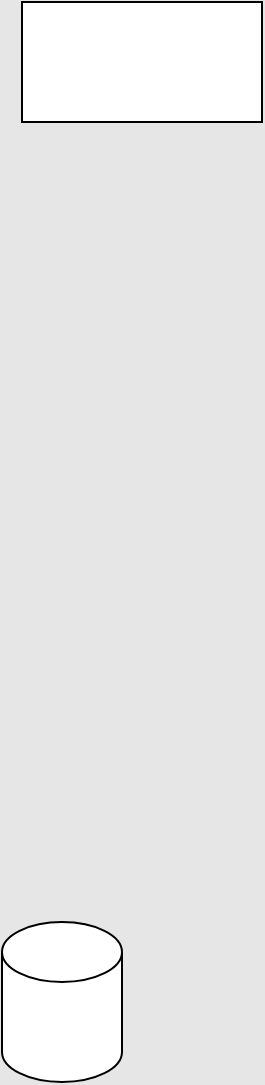 <mxfile version="15.7.4" type="github">
  <diagram id="Ii7Qvp2UMPxbZerNqTWp" name="Page-1">
    <mxGraphModel dx="2062" dy="1114" grid="1" gridSize="10" guides="1" tooltips="1" connect="1" arrows="1" fold="1" page="0" pageScale="1" pageWidth="1169" pageHeight="827" background="#E6E6E6" math="0" shadow="0">
      <root>
        <mxCell id="0" />
        <mxCell id="1" parent="0" />
        <mxCell id="AK7CXlCw4TApJvVFWtZT-1" value="" style="rounded=0;whiteSpace=wrap;html=1;" parent="1" vertex="1">
          <mxGeometry x="260" y="220" width="120" height="60" as="geometry" />
        </mxCell>
        <mxCell id="AK7CXlCw4TApJvVFWtZT-2" value="" style="shape=cylinder3;whiteSpace=wrap;html=1;boundedLbl=1;backgroundOutline=1;size=15;" parent="1" vertex="1">
          <mxGeometry x="250" y="680" width="60" height="80" as="geometry" />
        </mxCell>
      </root>
    </mxGraphModel>
  </diagram>
</mxfile>
